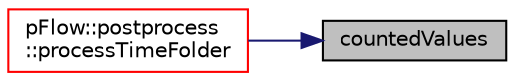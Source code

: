 digraph "countedValues"
{
 // LATEX_PDF_SIZE
  edge [fontname="Helvetica",fontsize="10",labelfontname="Helvetica",labelfontsize="10"];
  node [fontname="Helvetica",fontsize="10",shape=record];
  rankdir="RL";
  Node1 [label="countedValues",height=0.2,width=0.4,color="black", fillcolor="grey75", style="filled", fontcolor="black",tooltip=" "];
  Node1 -> Node2 [dir="back",color="midnightblue",fontsize="10",style="solid",fontname="Helvetica"];
  Node2 [label="pFlow::postprocess\l::processTimeFolder",height=0.2,width=0.4,color="red", fillcolor="white", style="filled",URL="$classpFlow_1_1postprocess.html#a6c48ff6de30d5c44952ff4c593bb7815",tooltip=" "];
}
